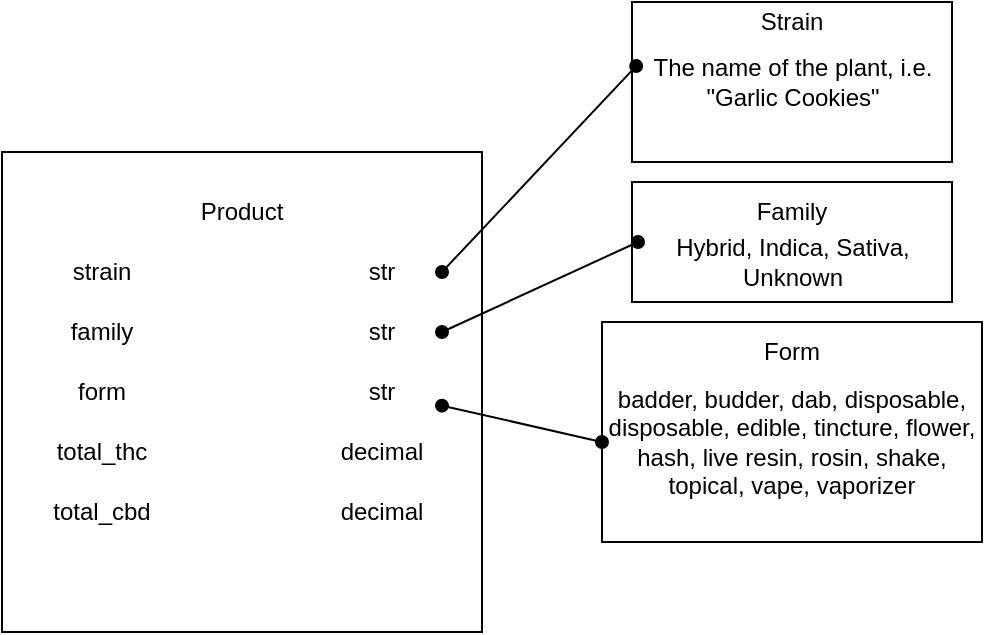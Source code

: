 <mxfile>
    <diagram id="V2WY1pUMd4OJsmpH8ihA" name="Page-1">
        <mxGraphModel dx="1117" dy="779" grid="1" gridSize="10" guides="1" tooltips="1" connect="1" arrows="1" fold="1" page="1" pageScale="1" pageWidth="850" pageHeight="1100" math="0" shadow="0">
            <root>
                <mxCell id="0"/>
                <mxCell id="1" parent="0"/>
                <mxCell id="24" value="" style="group" vertex="1" connectable="0" parent="1">
                    <mxGeometry x="335" width="160" height="80" as="geometry"/>
                </mxCell>
                <mxCell id="21" value="" style="rounded=0;whiteSpace=wrap;html=1;" vertex="1" parent="24">
                    <mxGeometry width="160" height="80" as="geometry"/>
                </mxCell>
                <mxCell id="22" value="Strain" style="text;html=1;strokeColor=none;fillColor=none;align=center;verticalAlign=middle;whiteSpace=wrap;rounded=0;" vertex="1" parent="24">
                    <mxGeometry x="50" width="60" height="20" as="geometry"/>
                </mxCell>
                <mxCell id="23" value="The name of the plant, i.e. &quot;Garlic Cookies&quot;" style="text;html=1;strokeColor=none;fillColor=none;align=center;verticalAlign=middle;whiteSpace=wrap;rounded=0;" vertex="1" parent="24">
                    <mxGeometry x="8" y="30" width="145" height="20" as="geometry"/>
                </mxCell>
                <mxCell id="29" value="" style="group" vertex="1" connectable="0" parent="1">
                    <mxGeometry x="335" y="90" width="160" height="60" as="geometry"/>
                </mxCell>
                <mxCell id="26" value="" style="rounded=0;whiteSpace=wrap;html=1;" vertex="1" parent="29">
                    <mxGeometry width="160" height="60" as="geometry"/>
                </mxCell>
                <mxCell id="27" value="Family" style="text;html=1;strokeColor=none;fillColor=none;align=center;verticalAlign=middle;whiteSpace=wrap;rounded=0;" vertex="1" parent="29">
                    <mxGeometry x="50" width="60" height="30" as="geometry"/>
                </mxCell>
                <mxCell id="28" value="Hybrid, Indica, Sativa, Unknown" style="text;html=1;strokeColor=none;fillColor=none;align=center;verticalAlign=middle;whiteSpace=wrap;rounded=0;" vertex="1" parent="29">
                    <mxGeometry x="3" y="20" width="155" height="40" as="geometry"/>
                </mxCell>
                <mxCell id="36" value="" style="group" vertex="1" connectable="0" parent="1">
                    <mxGeometry x="320" y="160" width="190" height="110" as="geometry"/>
                </mxCell>
                <mxCell id="33" value="" style="rounded=0;whiteSpace=wrap;html=1;" vertex="1" parent="36">
                    <mxGeometry width="190" height="110" as="geometry"/>
                </mxCell>
                <mxCell id="34" value="Form" style="text;html=1;strokeColor=none;fillColor=none;align=center;verticalAlign=middle;whiteSpace=wrap;rounded=0;" vertex="1" parent="36">
                    <mxGeometry x="65" width="60" height="30" as="geometry"/>
                </mxCell>
                <mxCell id="35" value="badder, budder, dab, disposable, disposable, edible, tincture, flower, hash, live resin, rosin, shake, topical, vape, vaporizer" style="text;html=1;strokeColor=none;fillColor=none;align=center;verticalAlign=middle;whiteSpace=wrap;rounded=0;" vertex="1" parent="36">
                    <mxGeometry y="20" width="190" height="80" as="geometry"/>
                </mxCell>
                <mxCell id="38" value="" style="group" vertex="1" connectable="0" parent="1">
                    <mxGeometry x="20" y="75" width="240" height="240" as="geometry"/>
                </mxCell>
                <mxCell id="2" value="" style="whiteSpace=wrap;html=1;aspect=fixed;" vertex="1" parent="38">
                    <mxGeometry width="240" height="240" as="geometry"/>
                </mxCell>
                <mxCell id="3" value="Product" style="text;html=1;strokeColor=none;fillColor=none;align=center;verticalAlign=middle;whiteSpace=wrap;rounded=0;" vertex="1" parent="38">
                    <mxGeometry x="90" y="15" width="60" height="30" as="geometry"/>
                </mxCell>
                <mxCell id="5" value="strain" style="text;html=1;strokeColor=none;fillColor=none;align=center;verticalAlign=middle;whiteSpace=wrap;rounded=0;" vertex="1" parent="38">
                    <mxGeometry x="20" y="45" width="60" height="30" as="geometry"/>
                </mxCell>
                <mxCell id="6" value="family" style="text;html=1;strokeColor=none;fillColor=none;align=center;verticalAlign=middle;whiteSpace=wrap;rounded=0;" vertex="1" parent="38">
                    <mxGeometry x="20" y="75" width="60" height="30" as="geometry"/>
                </mxCell>
                <mxCell id="7" value="form" style="text;html=1;strokeColor=none;fillColor=none;align=center;verticalAlign=middle;whiteSpace=wrap;rounded=0;" vertex="1" parent="38">
                    <mxGeometry x="20" y="105" width="60" height="30" as="geometry"/>
                </mxCell>
                <mxCell id="8" value="total_thc" style="text;html=1;strokeColor=none;fillColor=none;align=center;verticalAlign=middle;whiteSpace=wrap;rounded=0;" vertex="1" parent="38">
                    <mxGeometry x="20" y="135" width="60" height="30" as="geometry"/>
                </mxCell>
                <mxCell id="9" value="total_cbd" style="text;html=1;strokeColor=none;fillColor=none;align=center;verticalAlign=middle;whiteSpace=wrap;rounded=0;" vertex="1" parent="38">
                    <mxGeometry x="20" y="165" width="60" height="30" as="geometry"/>
                </mxCell>
                <mxCell id="11" value="str" style="text;html=1;strokeColor=none;fillColor=none;align=center;verticalAlign=middle;whiteSpace=wrap;rounded=0;" vertex="1" parent="38">
                    <mxGeometry x="160" y="105" width="60" height="30" as="geometry"/>
                </mxCell>
                <mxCell id="12" value="str" style="text;html=1;strokeColor=none;fillColor=none;align=center;verticalAlign=middle;whiteSpace=wrap;rounded=0;" vertex="1" parent="38">
                    <mxGeometry x="160" y="75" width="60" height="30" as="geometry"/>
                </mxCell>
                <mxCell id="13" value="str" style="text;html=1;strokeColor=none;fillColor=none;align=center;verticalAlign=middle;whiteSpace=wrap;rounded=0;" vertex="1" parent="38">
                    <mxGeometry x="160" y="45" width="60" height="30" as="geometry"/>
                </mxCell>
                <mxCell id="14" value="decimal" style="text;html=1;strokeColor=none;fillColor=none;align=center;verticalAlign=middle;whiteSpace=wrap;rounded=0;" vertex="1" parent="38">
                    <mxGeometry x="160" y="135" width="60" height="30" as="geometry"/>
                </mxCell>
                <mxCell id="15" value="decimal" style="text;html=1;strokeColor=none;fillColor=none;align=center;verticalAlign=middle;whiteSpace=wrap;rounded=0;" vertex="1" parent="38">
                    <mxGeometry x="160" y="165" width="60" height="30" as="geometry"/>
                </mxCell>
                <mxCell id="37" style="edgeStyle=none;html=1;entryX=0;entryY=0.5;entryDx=0;entryDy=0;startArrow=oval;startFill=1;endArrow=oval;endFill=1;" edge="1" parent="1" source="11" target="35">
                    <mxGeometry relative="1" as="geometry"/>
                </mxCell>
                <mxCell id="20" style="edgeStyle=none;html=1;entryX=0.013;entryY=0.4;entryDx=0;entryDy=0;endArrow=oval;endFill=1;startArrow=oval;startFill=1;exitX=1;exitY=0.5;exitDx=0;exitDy=0;entryPerimeter=0;" edge="1" parent="1" source="13" target="21">
                    <mxGeometry relative="1" as="geometry">
                        <mxPoint x="320" y="100" as="targetPoint"/>
                    </mxGeometry>
                </mxCell>
                <mxCell id="30" style="edgeStyle=none;html=1;entryX=0;entryY=0.25;entryDx=0;entryDy=0;startArrow=oval;startFill=1;endArrow=oval;endFill=1;exitX=1;exitY=0.5;exitDx=0;exitDy=0;" edge="1" parent="1" source="12" target="28">
                    <mxGeometry relative="1" as="geometry"/>
                </mxCell>
            </root>
        </mxGraphModel>
    </diagram>
</mxfile>